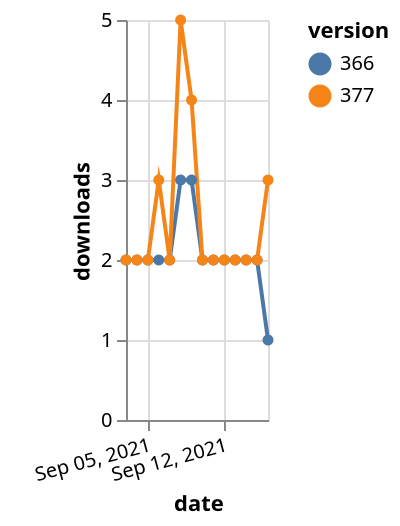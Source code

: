 {"$schema": "https://vega.github.io/schema/vega-lite/v5.json", "description": "A simple bar chart with embedded data.", "data": {"values": [{"date": "2021-09-03", "total": 2282, "delta": 2, "version": "366"}, {"date": "2021-09-04", "total": 2284, "delta": 2, "version": "366"}, {"date": "2021-09-05", "total": 2286, "delta": 2, "version": "366"}, {"date": "2021-09-06", "total": 2288, "delta": 2, "version": "366"}, {"date": "2021-09-07", "total": 2290, "delta": 2, "version": "366"}, {"date": "2021-09-08", "total": 2293, "delta": 3, "version": "366"}, {"date": "2021-09-09", "total": 2296, "delta": 3, "version": "366"}, {"date": "2021-09-10", "total": 2298, "delta": 2, "version": "366"}, {"date": "2021-09-11", "total": 2300, "delta": 2, "version": "366"}, {"date": "2021-09-12", "total": 2302, "delta": 2, "version": "366"}, {"date": "2021-09-13", "total": 2304, "delta": 2, "version": "366"}, {"date": "2021-09-14", "total": 2306, "delta": 2, "version": "366"}, {"date": "2021-09-15", "total": 2308, "delta": 2, "version": "366"}, {"date": "2021-09-16", "total": 2309, "delta": 1, "version": "366"}, {"date": "2021-09-03", "total": 2064, "delta": 2, "version": "377"}, {"date": "2021-09-04", "total": 2066, "delta": 2, "version": "377"}, {"date": "2021-09-05", "total": 2068, "delta": 2, "version": "377"}, {"date": "2021-09-06", "total": 2071, "delta": 3, "version": "377"}, {"date": "2021-09-07", "total": 2073, "delta": 2, "version": "377"}, {"date": "2021-09-08", "total": 2078, "delta": 5, "version": "377"}, {"date": "2021-09-09", "total": 2082, "delta": 4, "version": "377"}, {"date": "2021-09-10", "total": 2084, "delta": 2, "version": "377"}, {"date": "2021-09-11", "total": 2086, "delta": 2, "version": "377"}, {"date": "2021-09-12", "total": 2088, "delta": 2, "version": "377"}, {"date": "2021-09-13", "total": 2090, "delta": 2, "version": "377"}, {"date": "2021-09-14", "total": 2092, "delta": 2, "version": "377"}, {"date": "2021-09-15", "total": 2094, "delta": 2, "version": "377"}, {"date": "2021-09-16", "total": 2097, "delta": 3, "version": "377"}]}, "width": "container", "mark": {"type": "line", "point": {"filled": true}}, "encoding": {"x": {"field": "date", "type": "temporal", "timeUnit": "yearmonthdate", "title": "date", "axis": {"labelAngle": -15}}, "y": {"field": "delta", "type": "quantitative", "title": "downloads"}, "color": {"field": "version", "type": "nominal"}, "tooltip": {"field": "delta"}}}